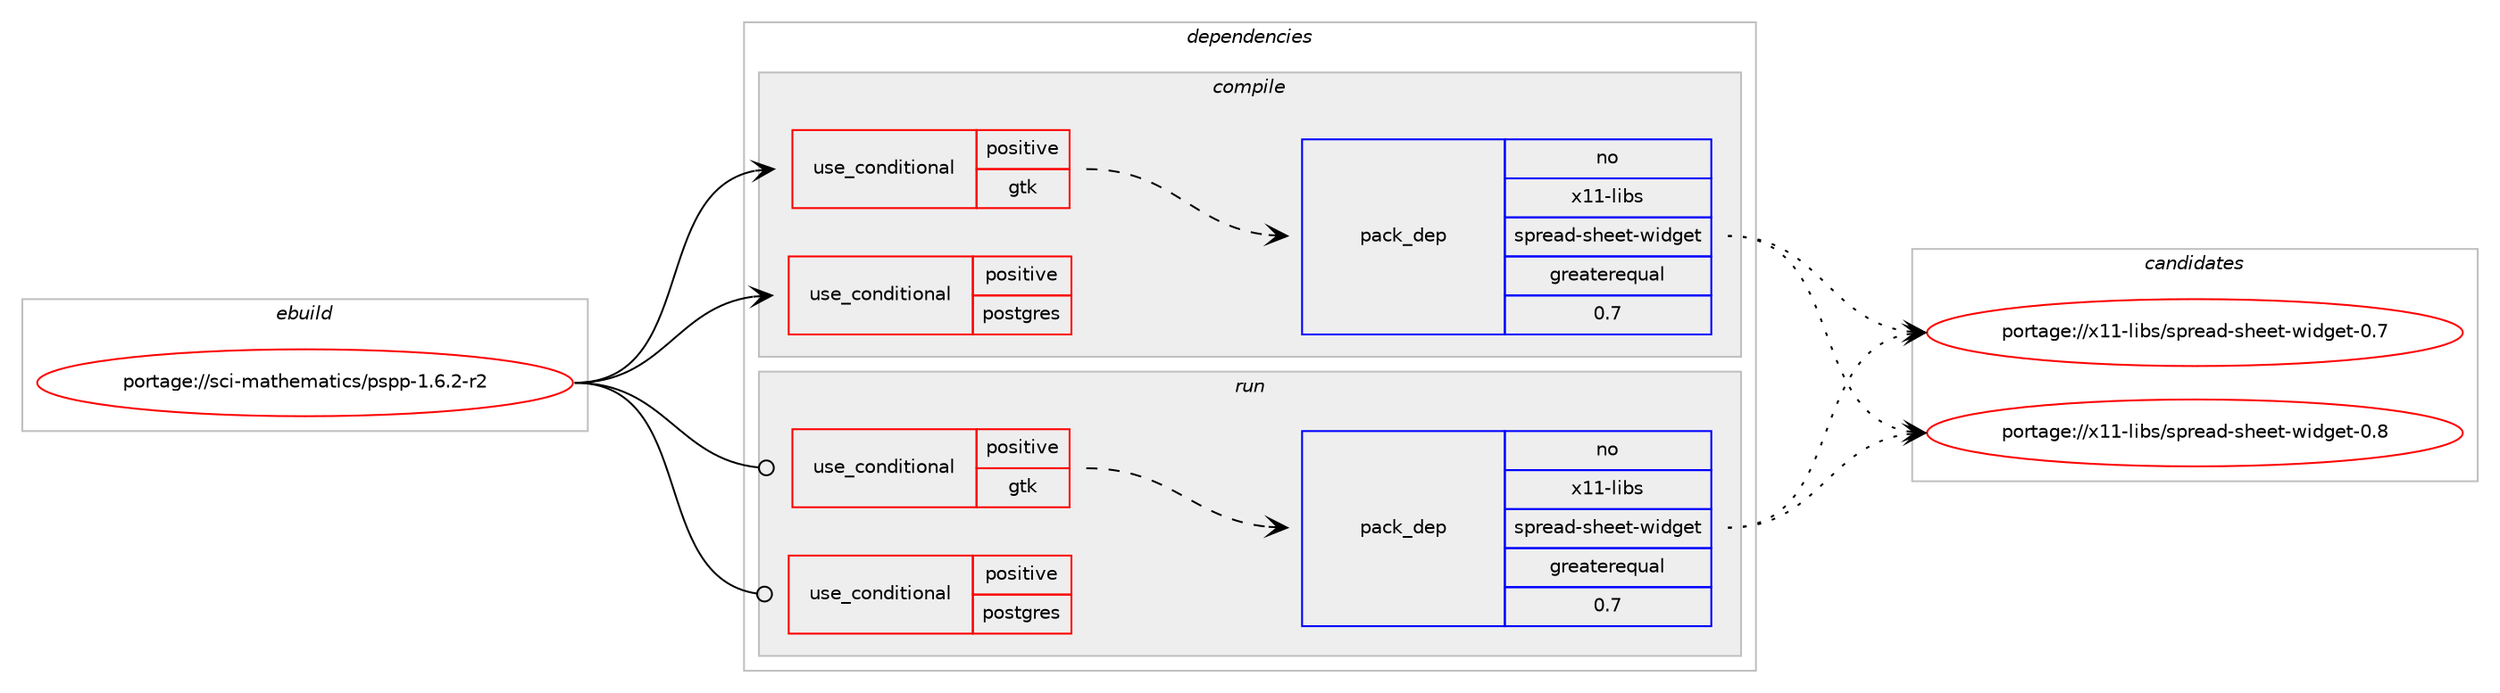 digraph prolog {

# *************
# Graph options
# *************

newrank=true;
concentrate=true;
compound=true;
graph [rankdir=LR,fontname=Helvetica,fontsize=10,ranksep=1.5];#, ranksep=2.5, nodesep=0.2];
edge  [arrowhead=vee];
node  [fontname=Helvetica,fontsize=10];

# **********
# The ebuild
# **********

subgraph cluster_leftcol {
color=gray;
rank=same;
label=<<i>ebuild</i>>;
id [label="portage://sci-mathematics/pspp-1.6.2-r2", color=red, width=4, href="../sci-mathematics/pspp-1.6.2-r2.svg"];
}

# ****************
# The dependencies
# ****************

subgraph cluster_midcol {
color=gray;
label=<<i>dependencies</i>>;
subgraph cluster_compile {
fillcolor="#eeeeee";
style=filled;
label=<<i>compile</i>>;
subgraph cond2891 {
dependency4378 [label=<<TABLE BORDER="0" CELLBORDER="1" CELLSPACING="0" CELLPADDING="4"><TR><TD ROWSPAN="3" CELLPADDING="10">use_conditional</TD></TR><TR><TD>positive</TD></TR><TR><TD>gtk</TD></TR></TABLE>>, shape=none, color=red];
# *** BEGIN UNKNOWN DEPENDENCY TYPE (TODO) ***
# dependency4378 -> package_dependency(portage://sci-mathematics/pspp-1.6.2-r2,install,no,dev-util,glib-utils,none,[,,],[],[])
# *** END UNKNOWN DEPENDENCY TYPE (TODO) ***

# *** BEGIN UNKNOWN DEPENDENCY TYPE (TODO) ***
# dependency4378 -> package_dependency(portage://sci-mathematics/pspp-1.6.2-r2,install,no,x11-libs,gtk+,none,[,,],[slot(3)],[])
# *** END UNKNOWN DEPENDENCY TYPE (TODO) ***

# *** BEGIN UNKNOWN DEPENDENCY TYPE (TODO) ***
# dependency4378 -> package_dependency(portage://sci-mathematics/pspp-1.6.2-r2,install,no,x11-libs,gtksourceview,none,[,,],[slot(4),equal],[])
# *** END UNKNOWN DEPENDENCY TYPE (TODO) ***

subgraph pack1444 {
dependency4379 [label=<<TABLE BORDER="0" CELLBORDER="1" CELLSPACING="0" CELLPADDING="4" WIDTH="220"><TR><TD ROWSPAN="6" CELLPADDING="30">pack_dep</TD></TR><TR><TD WIDTH="110">no</TD></TR><TR><TD>x11-libs</TD></TR><TR><TD>spread-sheet-widget</TD></TR><TR><TD>greaterequal</TD></TR><TR><TD>0.7</TD></TR></TABLE>>, shape=none, color=blue];
}
dependency4378:e -> dependency4379:w [weight=20,style="dashed",arrowhead="vee"];
}
id:e -> dependency4378:w [weight=20,style="solid",arrowhead="vee"];
subgraph cond2892 {
dependency4380 [label=<<TABLE BORDER="0" CELLBORDER="1" CELLSPACING="0" CELLPADDING="4"><TR><TD ROWSPAN="3" CELLPADDING="10">use_conditional</TD></TR><TR><TD>positive</TD></TR><TR><TD>postgres</TD></TR></TABLE>>, shape=none, color=red];
# *** BEGIN UNKNOWN DEPENDENCY TYPE (TODO) ***
# dependency4380 -> package_dependency(portage://sci-mathematics/pspp-1.6.2-r2,install,no,dev-db,postgresql,none,[,,],any_same_slot,[use(enable(server),none)])
# *** END UNKNOWN DEPENDENCY TYPE (TODO) ***

}
id:e -> dependency4380:w [weight=20,style="solid",arrowhead="vee"];
# *** BEGIN UNKNOWN DEPENDENCY TYPE (TODO) ***
# id -> package_dependency(portage://sci-mathematics/pspp-1.6.2-r2,install,no,dev-libs,libxml2,none,[,,],[slot(2)],[])
# *** END UNKNOWN DEPENDENCY TYPE (TODO) ***

# *** BEGIN UNKNOWN DEPENDENCY TYPE (TODO) ***
# id -> package_dependency(portage://sci-mathematics/pspp-1.6.2-r2,install,no,sci-libs,gsl,none,[,,],[slot(0),equal],[])
# *** END UNKNOWN DEPENDENCY TYPE (TODO) ***

# *** BEGIN UNKNOWN DEPENDENCY TYPE (TODO) ***
# id -> package_dependency(portage://sci-mathematics/pspp-1.6.2-r2,install,no,sys-devel,gettext,none,[,,],[],[])
# *** END UNKNOWN DEPENDENCY TYPE (TODO) ***

# *** BEGIN UNKNOWN DEPENDENCY TYPE (TODO) ***
# id -> package_dependency(portage://sci-mathematics/pspp-1.6.2-r2,install,no,sys-libs,ncurses,none,[,,],[slot(0),equal],[])
# *** END UNKNOWN DEPENDENCY TYPE (TODO) ***

# *** BEGIN UNKNOWN DEPENDENCY TYPE (TODO) ***
# id -> package_dependency(portage://sci-mathematics/pspp-1.6.2-r2,install,no,sys-libs,readline,none,[,,],[slot(0),equal],[])
# *** END UNKNOWN DEPENDENCY TYPE (TODO) ***

# *** BEGIN UNKNOWN DEPENDENCY TYPE (TODO) ***
# id -> package_dependency(portage://sci-mathematics/pspp-1.6.2-r2,install,no,sys-libs,zlib,none,[,,],[],[])
# *** END UNKNOWN DEPENDENCY TYPE (TODO) ***

# *** BEGIN UNKNOWN DEPENDENCY TYPE (TODO) ***
# id -> package_dependency(portage://sci-mathematics/pspp-1.6.2-r2,install,no,virtual,libiconv,none,[,,],[],[])
# *** END UNKNOWN DEPENDENCY TYPE (TODO) ***

# *** BEGIN UNKNOWN DEPENDENCY TYPE (TODO) ***
# id -> package_dependency(portage://sci-mathematics/pspp-1.6.2-r2,install,no,x11-libs,cairo,none,[,,],[],[use(enable(svg),positive)])
# *** END UNKNOWN DEPENDENCY TYPE (TODO) ***

# *** BEGIN UNKNOWN DEPENDENCY TYPE (TODO) ***
# id -> package_dependency(portage://sci-mathematics/pspp-1.6.2-r2,install,no,x11-libs,pango,none,[,,],[],[])
# *** END UNKNOWN DEPENDENCY TYPE (TODO) ***

}
subgraph cluster_compileandrun {
fillcolor="#eeeeee";
style=filled;
label=<<i>compile and run</i>>;
}
subgraph cluster_run {
fillcolor="#eeeeee";
style=filled;
label=<<i>run</i>>;
subgraph cond2893 {
dependency4381 [label=<<TABLE BORDER="0" CELLBORDER="1" CELLSPACING="0" CELLPADDING="4"><TR><TD ROWSPAN="3" CELLPADDING="10">use_conditional</TD></TR><TR><TD>positive</TD></TR><TR><TD>gtk</TD></TR></TABLE>>, shape=none, color=red];
# *** BEGIN UNKNOWN DEPENDENCY TYPE (TODO) ***
# dependency4381 -> package_dependency(portage://sci-mathematics/pspp-1.6.2-r2,run,no,dev-util,glib-utils,none,[,,],[],[])
# *** END UNKNOWN DEPENDENCY TYPE (TODO) ***

# *** BEGIN UNKNOWN DEPENDENCY TYPE (TODO) ***
# dependency4381 -> package_dependency(portage://sci-mathematics/pspp-1.6.2-r2,run,no,x11-libs,gtk+,none,[,,],[slot(3)],[])
# *** END UNKNOWN DEPENDENCY TYPE (TODO) ***

# *** BEGIN UNKNOWN DEPENDENCY TYPE (TODO) ***
# dependency4381 -> package_dependency(portage://sci-mathematics/pspp-1.6.2-r2,run,no,x11-libs,gtksourceview,none,[,,],[slot(4),equal],[])
# *** END UNKNOWN DEPENDENCY TYPE (TODO) ***

subgraph pack1445 {
dependency4382 [label=<<TABLE BORDER="0" CELLBORDER="1" CELLSPACING="0" CELLPADDING="4" WIDTH="220"><TR><TD ROWSPAN="6" CELLPADDING="30">pack_dep</TD></TR><TR><TD WIDTH="110">no</TD></TR><TR><TD>x11-libs</TD></TR><TR><TD>spread-sheet-widget</TD></TR><TR><TD>greaterequal</TD></TR><TR><TD>0.7</TD></TR></TABLE>>, shape=none, color=blue];
}
dependency4381:e -> dependency4382:w [weight=20,style="dashed",arrowhead="vee"];
}
id:e -> dependency4381:w [weight=20,style="solid",arrowhead="odot"];
subgraph cond2894 {
dependency4383 [label=<<TABLE BORDER="0" CELLBORDER="1" CELLSPACING="0" CELLPADDING="4"><TR><TD ROWSPAN="3" CELLPADDING="10">use_conditional</TD></TR><TR><TD>positive</TD></TR><TR><TD>postgres</TD></TR></TABLE>>, shape=none, color=red];
# *** BEGIN UNKNOWN DEPENDENCY TYPE (TODO) ***
# dependency4383 -> package_dependency(portage://sci-mathematics/pspp-1.6.2-r2,run,no,dev-db,postgresql,none,[,,],any_same_slot,[use(enable(server),none)])
# *** END UNKNOWN DEPENDENCY TYPE (TODO) ***

}
id:e -> dependency4383:w [weight=20,style="solid",arrowhead="odot"];
# *** BEGIN UNKNOWN DEPENDENCY TYPE (TODO) ***
# id -> package_dependency(portage://sci-mathematics/pspp-1.6.2-r2,run,no,dev-libs,libxml2,none,[,,],[slot(2)],[])
# *** END UNKNOWN DEPENDENCY TYPE (TODO) ***

# *** BEGIN UNKNOWN DEPENDENCY TYPE (TODO) ***
# id -> package_dependency(portage://sci-mathematics/pspp-1.6.2-r2,run,no,sci-libs,gsl,none,[,,],[slot(0),equal],[])
# *** END UNKNOWN DEPENDENCY TYPE (TODO) ***

# *** BEGIN UNKNOWN DEPENDENCY TYPE (TODO) ***
# id -> package_dependency(portage://sci-mathematics/pspp-1.6.2-r2,run,no,sys-devel,gettext,none,[,,],[],[])
# *** END UNKNOWN DEPENDENCY TYPE (TODO) ***

# *** BEGIN UNKNOWN DEPENDENCY TYPE (TODO) ***
# id -> package_dependency(portage://sci-mathematics/pspp-1.6.2-r2,run,no,sys-libs,ncurses,none,[,,],[slot(0),equal],[])
# *** END UNKNOWN DEPENDENCY TYPE (TODO) ***

# *** BEGIN UNKNOWN DEPENDENCY TYPE (TODO) ***
# id -> package_dependency(portage://sci-mathematics/pspp-1.6.2-r2,run,no,sys-libs,readline,none,[,,],[slot(0),equal],[])
# *** END UNKNOWN DEPENDENCY TYPE (TODO) ***

# *** BEGIN UNKNOWN DEPENDENCY TYPE (TODO) ***
# id -> package_dependency(portage://sci-mathematics/pspp-1.6.2-r2,run,no,sys-libs,zlib,none,[,,],[],[])
# *** END UNKNOWN DEPENDENCY TYPE (TODO) ***

# *** BEGIN UNKNOWN DEPENDENCY TYPE (TODO) ***
# id -> package_dependency(portage://sci-mathematics/pspp-1.6.2-r2,run,no,virtual,libiconv,none,[,,],[],[])
# *** END UNKNOWN DEPENDENCY TYPE (TODO) ***

# *** BEGIN UNKNOWN DEPENDENCY TYPE (TODO) ***
# id -> package_dependency(portage://sci-mathematics/pspp-1.6.2-r2,run,no,x11-libs,cairo,none,[,,],[],[use(enable(svg),positive)])
# *** END UNKNOWN DEPENDENCY TYPE (TODO) ***

# *** BEGIN UNKNOWN DEPENDENCY TYPE (TODO) ***
# id -> package_dependency(portage://sci-mathematics/pspp-1.6.2-r2,run,no,x11-libs,pango,none,[,,],[],[])
# *** END UNKNOWN DEPENDENCY TYPE (TODO) ***

}
}

# **************
# The candidates
# **************

subgraph cluster_choices {
rank=same;
color=gray;
label=<<i>candidates</i>>;

subgraph choice1444 {
color=black;
nodesep=1;
choice120494945108105981154711511211410197100451151041011011164511910510010310111645484655 [label="portage://x11-libs/spread-sheet-widget-0.7", color=red, width=4,href="../x11-libs/spread-sheet-widget-0.7.svg"];
choice120494945108105981154711511211410197100451151041011011164511910510010310111645484656 [label="portage://x11-libs/spread-sheet-widget-0.8", color=red, width=4,href="../x11-libs/spread-sheet-widget-0.8.svg"];
dependency4379:e -> choice120494945108105981154711511211410197100451151041011011164511910510010310111645484655:w [style=dotted,weight="100"];
dependency4379:e -> choice120494945108105981154711511211410197100451151041011011164511910510010310111645484656:w [style=dotted,weight="100"];
}
subgraph choice1445 {
color=black;
nodesep=1;
choice120494945108105981154711511211410197100451151041011011164511910510010310111645484655 [label="portage://x11-libs/spread-sheet-widget-0.7", color=red, width=4,href="../x11-libs/spread-sheet-widget-0.7.svg"];
choice120494945108105981154711511211410197100451151041011011164511910510010310111645484656 [label="portage://x11-libs/spread-sheet-widget-0.8", color=red, width=4,href="../x11-libs/spread-sheet-widget-0.8.svg"];
dependency4382:e -> choice120494945108105981154711511211410197100451151041011011164511910510010310111645484655:w [style=dotted,weight="100"];
dependency4382:e -> choice120494945108105981154711511211410197100451151041011011164511910510010310111645484656:w [style=dotted,weight="100"];
}
}

}
